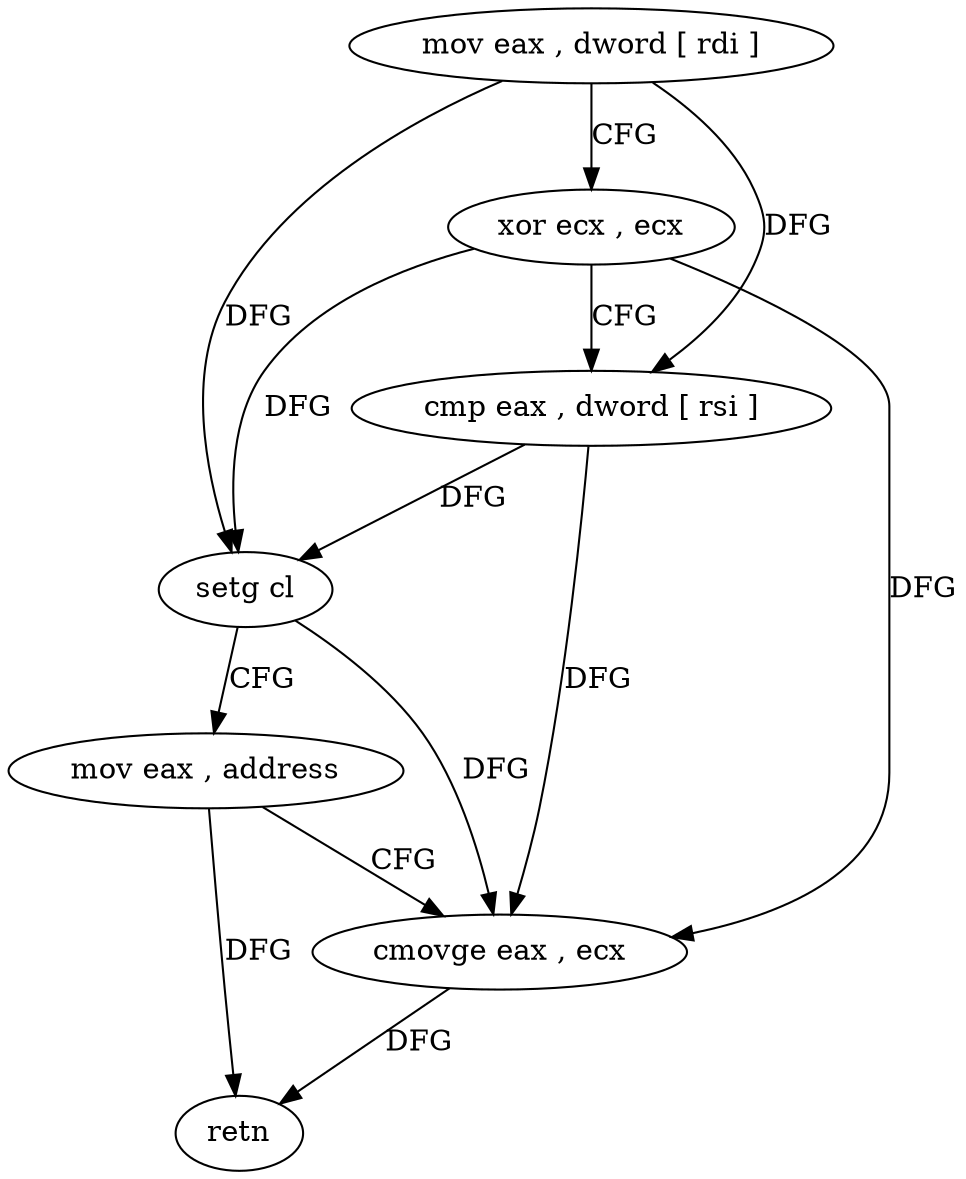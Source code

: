 digraph "func" {
"4205280" [label = "mov eax , dword [ rdi ]" ]
"4205282" [label = "xor ecx , ecx" ]
"4205284" [label = "cmp eax , dword [ rsi ]" ]
"4205286" [label = "setg cl" ]
"4205289" [label = "mov eax , address" ]
"4205294" [label = "cmovge eax , ecx" ]
"4205297" [label = "retn" ]
"4205280" -> "4205282" [ label = "CFG" ]
"4205280" -> "4205284" [ label = "DFG" ]
"4205280" -> "4205286" [ label = "DFG" ]
"4205282" -> "4205284" [ label = "CFG" ]
"4205282" -> "4205286" [ label = "DFG" ]
"4205282" -> "4205294" [ label = "DFG" ]
"4205284" -> "4205286" [ label = "DFG" ]
"4205284" -> "4205294" [ label = "DFG" ]
"4205286" -> "4205289" [ label = "CFG" ]
"4205286" -> "4205294" [ label = "DFG" ]
"4205289" -> "4205294" [ label = "CFG" ]
"4205289" -> "4205297" [ label = "DFG" ]
"4205294" -> "4205297" [ label = "DFG" ]
}
